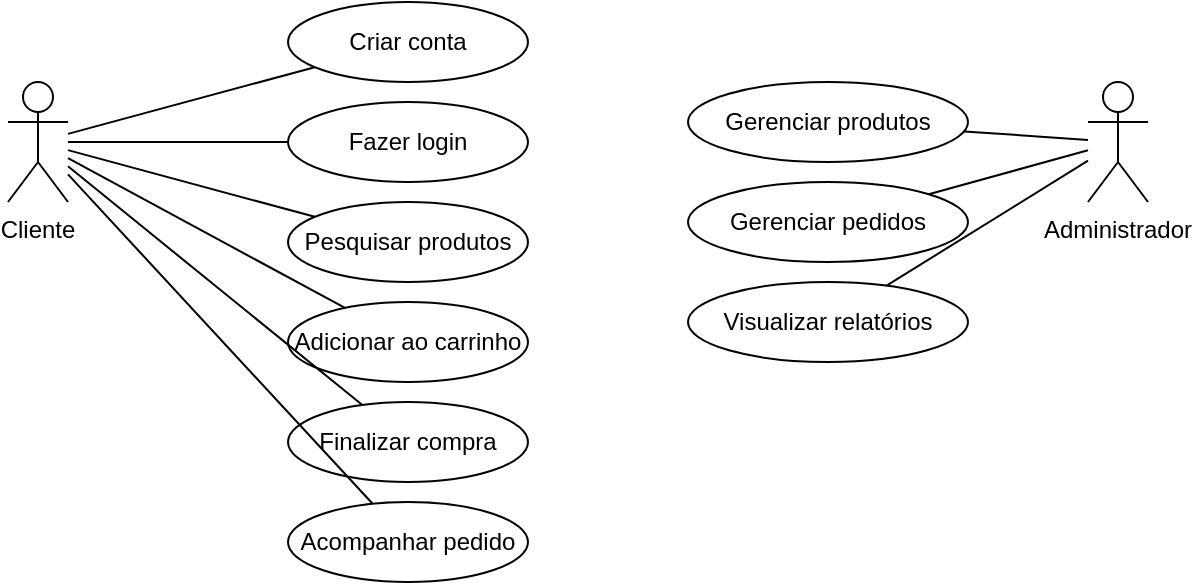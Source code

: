 <mxfile version="26.2.14" pages="2">
  <diagram name="Diagrama de Casos de Uso" id="TiQTh0qylciPLxBTwBEb">
    <mxGraphModel dx="718" dy="1078" grid="1" gridSize="10" guides="1" tooltips="1" connect="1" arrows="1" fold="1" page="1" pageScale="1" pageWidth="827" pageHeight="1169" math="0" shadow="0">
      <root>
        <mxCell id="0" />
        <mxCell id="1" parent="0" />
        <mxCell id="JkF2Axb19Cpev5O186Le-1" value="Cliente" style="shape=umlActor;verticalLabelPosition=bottom;verticalAlign=top;" vertex="1" parent="1">
          <mxGeometry x="60" y="120" width="30" height="60" as="geometry" />
        </mxCell>
        <mxCell id="JkF2Axb19Cpev5O186Le-2" value="Administrador" style="shape=umlActor;verticalLabelPosition=bottom;verticalAlign=top;" vertex="1" parent="1">
          <mxGeometry x="600" y="120" width="30" height="60" as="geometry" />
        </mxCell>
        <mxCell id="JkF2Axb19Cpev5O186Le-3" value="Criar conta" style="ellipse;whiteSpace=wrap;html=1;aspect=fixed;" vertex="1" parent="1">
          <mxGeometry x="200" y="80" width="120" height="40" as="geometry" />
        </mxCell>
        <mxCell id="JkF2Axb19Cpev5O186Le-4" value="Fazer login" style="ellipse;whiteSpace=wrap;html=1;aspect=fixed;" vertex="1" parent="1">
          <mxGeometry x="200" y="130" width="120" height="40" as="geometry" />
        </mxCell>
        <mxCell id="JkF2Axb19Cpev5O186Le-5" value="Pesquisar produtos" style="ellipse;whiteSpace=wrap;html=1;aspect=fixed;" vertex="1" parent="1">
          <mxGeometry x="200" y="180" width="120" height="40" as="geometry" />
        </mxCell>
        <mxCell id="JkF2Axb19Cpev5O186Le-6" value="Adicionar ao carrinho" style="ellipse;whiteSpace=wrap;html=1;aspect=fixed;" vertex="1" parent="1">
          <mxGeometry x="200" y="230" width="120" height="40" as="geometry" />
        </mxCell>
        <mxCell id="JkF2Axb19Cpev5O186Le-7" value="Finalizar compra" style="ellipse;whiteSpace=wrap;html=1;aspect=fixed;" vertex="1" parent="1">
          <mxGeometry x="200" y="280" width="120" height="40" as="geometry" />
        </mxCell>
        <mxCell id="JkF2Axb19Cpev5O186Le-8" value="Acompanhar pedido" style="ellipse;whiteSpace=wrap;html=1;aspect=fixed;" vertex="1" parent="1">
          <mxGeometry x="200" y="330" width="120" height="40" as="geometry" />
        </mxCell>
        <mxCell id="JkF2Axb19Cpev5O186Le-9" value="Gerenciar produtos" style="ellipse;whiteSpace=wrap;html=1;aspect=fixed;" vertex="1" parent="1">
          <mxGeometry x="400" y="120" width="140" height="40" as="geometry" />
        </mxCell>
        <mxCell id="JkF2Axb19Cpev5O186Le-10" value="Gerenciar pedidos" style="ellipse;whiteSpace=wrap;html=1;aspect=fixed;" vertex="1" parent="1">
          <mxGeometry x="400" y="170" width="140" height="40" as="geometry" />
        </mxCell>
        <mxCell id="JkF2Axb19Cpev5O186Le-11" value="Visualizar relatórios" style="ellipse;whiteSpace=wrap;html=1;aspect=fixed;" vertex="1" parent="1">
          <mxGeometry x="400" y="220" width="140" height="40" as="geometry" />
        </mxCell>
        <mxCell id="JkF2Axb19Cpev5O186Le-12" style="endArrow=none;" edge="1" parent="1" source="JkF2Axb19Cpev5O186Le-1" target="JkF2Axb19Cpev5O186Le-3">
          <mxGeometry relative="1" as="geometry" />
        </mxCell>
        <mxCell id="JkF2Axb19Cpev5O186Le-13" style="endArrow=none;" edge="1" parent="1" source="JkF2Axb19Cpev5O186Le-1" target="JkF2Axb19Cpev5O186Le-4">
          <mxGeometry relative="1" as="geometry" />
        </mxCell>
        <mxCell id="JkF2Axb19Cpev5O186Le-14" style="endArrow=none;" edge="1" parent="1" source="JkF2Axb19Cpev5O186Le-1" target="JkF2Axb19Cpev5O186Le-5">
          <mxGeometry relative="1" as="geometry" />
        </mxCell>
        <mxCell id="JkF2Axb19Cpev5O186Le-15" style="endArrow=none;" edge="1" parent="1" source="JkF2Axb19Cpev5O186Le-1" target="JkF2Axb19Cpev5O186Le-6">
          <mxGeometry relative="1" as="geometry" />
        </mxCell>
        <mxCell id="JkF2Axb19Cpev5O186Le-16" style="endArrow=none;" edge="1" parent="1" source="JkF2Axb19Cpev5O186Le-1" target="JkF2Axb19Cpev5O186Le-7">
          <mxGeometry relative="1" as="geometry" />
        </mxCell>
        <mxCell id="JkF2Axb19Cpev5O186Le-17" style="endArrow=none;" edge="1" parent="1" source="JkF2Axb19Cpev5O186Le-1" target="JkF2Axb19Cpev5O186Le-8">
          <mxGeometry relative="1" as="geometry" />
        </mxCell>
        <mxCell id="JkF2Axb19Cpev5O186Le-18" style="endArrow=none;" edge="1" parent="1" source="JkF2Axb19Cpev5O186Le-2" target="JkF2Axb19Cpev5O186Le-9">
          <mxGeometry relative="1" as="geometry" />
        </mxCell>
        <mxCell id="JkF2Axb19Cpev5O186Le-19" style="endArrow=none;" edge="1" parent="1" source="JkF2Axb19Cpev5O186Le-2" target="JkF2Axb19Cpev5O186Le-10">
          <mxGeometry relative="1" as="geometry" />
        </mxCell>
        <mxCell id="JkF2Axb19Cpev5O186Le-20" style="endArrow=none;" edge="1" parent="1" source="JkF2Axb19Cpev5O186Le-2" target="JkF2Axb19Cpev5O186Le-11">
          <mxGeometry relative="1" as="geometry" />
        </mxCell>
      </root>
    </mxGraphModel>
  </diagram>
  <diagram id="XzkPXqAd_p_2uWjewewI" name="Página-2">
    <mxGraphModel dx="597" dy="1154" grid="0" gridSize="10" guides="1" tooltips="1" connect="1" arrows="1" fold="1" page="0" pageScale="1" pageWidth="827" pageHeight="1169" math="0" shadow="0">
      <root>
        <mxCell id="0" />
        <mxCell id="1" parent="0" />
        <mxCell id="L_-9dGhu1II4sM0wMgj3-1" value="Conta" style="swimlane;fontStyle=1;align=center;verticalAlign=top;childLayout=stackLayout;horizontal=1;startSize=26;horizontalStack=0;resizeParent=1;resizeParentMax=0;resizeLast=0;collapsible=1;marginBottom=0;whiteSpace=wrap;html=1;" vertex="1" parent="1">
          <mxGeometry x="120" y="20" width="227" height="113" as="geometry" />
        </mxCell>
        <mxCell id="L_-9dGhu1II4sM0wMgj3-2" value="- saldo: double&lt;div&gt;- numero: int&lt;/div&gt;" style="text;strokeColor=none;fillColor=none;align=left;verticalAlign=top;spacingLeft=4;spacingRight=4;overflow=hidden;rotatable=0;points=[[0,0.5],[1,0.5]];portConstraint=eastwest;whiteSpace=wrap;html=1;" vertex="1" parent="L_-9dGhu1II4sM0wMgj3-1">
          <mxGeometry y="26" width="227" height="48" as="geometry" />
        </mxCell>
        <mxCell id="L_-9dGhu1II4sM0wMgj3-4" value="+ depositar(valor): double" style="text;strokeColor=none;fillColor=none;align=left;verticalAlign=top;spacingLeft=4;spacingRight=4;overflow=hidden;rotatable=0;points=[[0,0.5],[1,0.5]];portConstraint=eastwest;whiteSpace=wrap;html=1;" vertex="1" parent="L_-9dGhu1II4sM0wMgj3-1">
          <mxGeometry y="74" width="227" height="31" as="geometry" />
        </mxCell>
        <mxCell id="L_-9dGhu1II4sM0wMgj3-3" value="" style="line;strokeWidth=1;fillColor=none;align=left;verticalAlign=middle;spacingTop=-1;spacingLeft=3;spacingRight=3;rotatable=0;labelPosition=right;points=[];portConstraint=eastwest;strokeColor=inherit;" vertex="1" parent="L_-9dGhu1II4sM0wMgj3-1">
          <mxGeometry y="105" width="227" height="8" as="geometry" />
        </mxCell>
      </root>
    </mxGraphModel>
  </diagram>
</mxfile>

